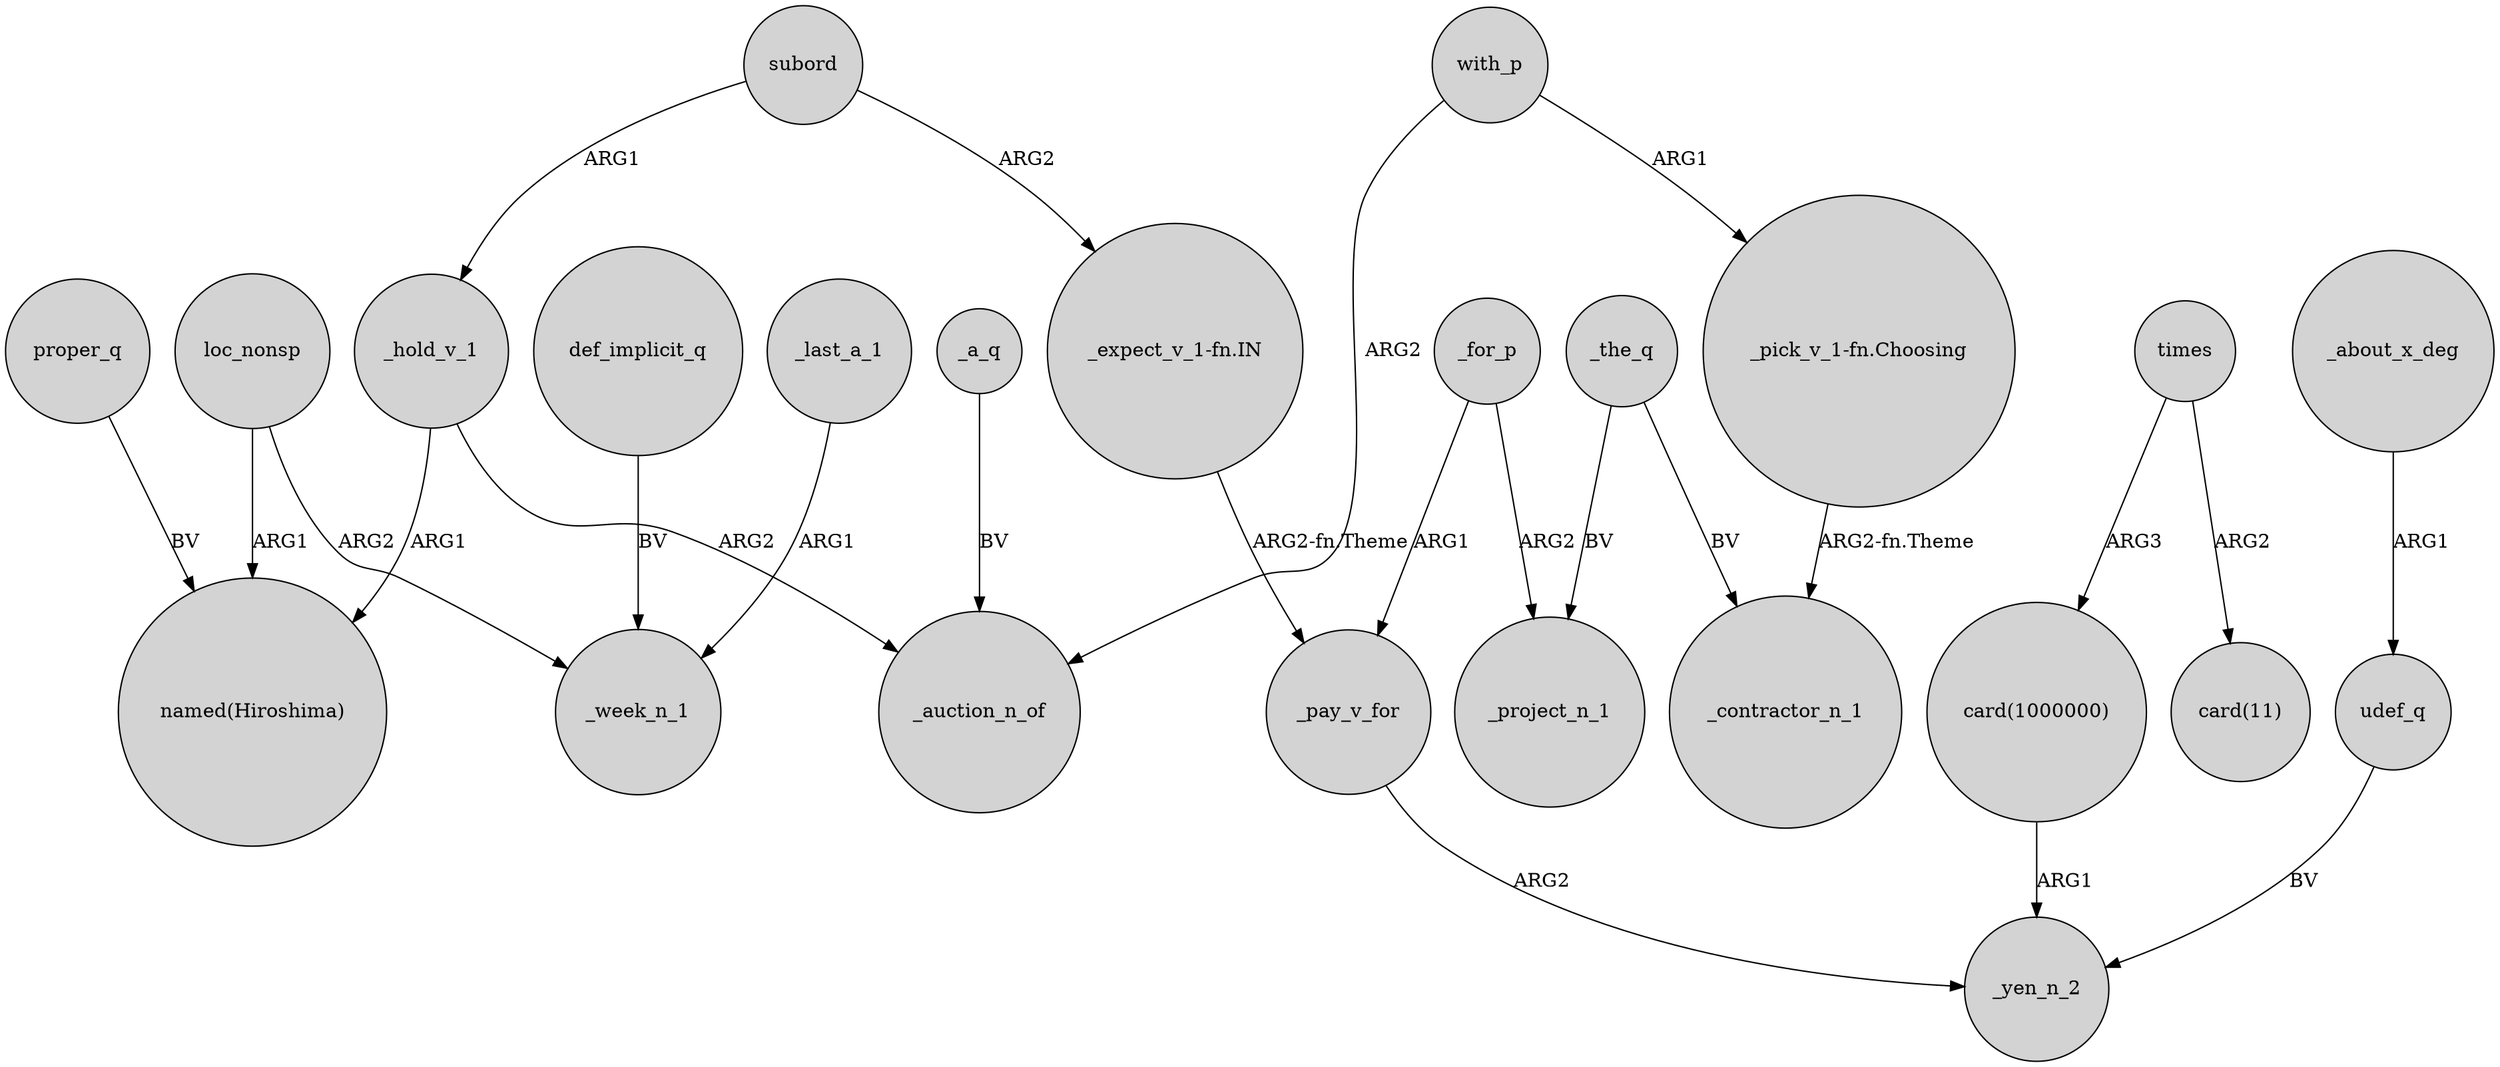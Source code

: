 digraph {
	node [shape=circle style=filled]
	_hold_v_1 -> "named(Hiroshima)" [label=ARG1]
	"card(1000000)" -> _yen_n_2 [label=ARG1]
	udef_q -> _yen_n_2 [label=BV]
	def_implicit_q -> _week_n_1 [label=BV]
	_for_p -> _pay_v_for [label=ARG1]
	subord -> "_expect_v_1-fn.IN" [label=ARG2]
	_the_q -> _project_n_1 [label=BV]
	_about_x_deg -> udef_q [label=ARG1]
	_for_p -> _project_n_1 [label=ARG2]
	_pay_v_for -> _yen_n_2 [label=ARG2]
	"_pick_v_1-fn.Choosing" -> _contractor_n_1 [label="ARG2-fn.Theme"]
	loc_nonsp -> _week_n_1 [label=ARG2]
	proper_q -> "named(Hiroshima)" [label=BV]
	with_p -> _auction_n_of [label=ARG2]
	times -> "card(1000000)" [label=ARG3]
	with_p -> "_pick_v_1-fn.Choosing" [label=ARG1]
	_last_a_1 -> _week_n_1 [label=ARG1]
	loc_nonsp -> "named(Hiroshima)" [label=ARG1]
	subord -> _hold_v_1 [label=ARG1]
	_hold_v_1 -> _auction_n_of [label=ARG2]
	_a_q -> _auction_n_of [label=BV]
	"_expect_v_1-fn.IN" -> _pay_v_for [label="ARG2-fn.Theme"]
	_the_q -> _contractor_n_1 [label=BV]
	times -> "card(11)" [label=ARG2]
}
